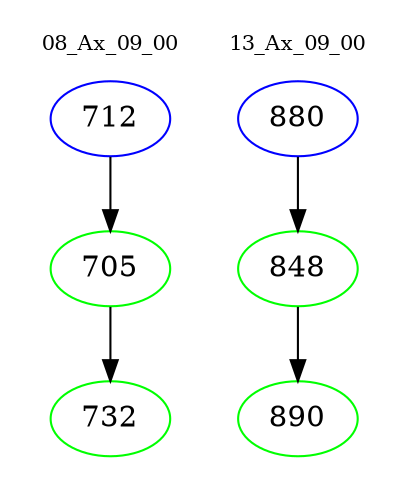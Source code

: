 digraph{
subgraph cluster_0 {
color = white
label = "08_Ax_09_00";
fontsize=10;
T0_712 [label="712", color="blue"]
T0_712 -> T0_705 [color="black"]
T0_705 [label="705", color="green"]
T0_705 -> T0_732 [color="black"]
T0_732 [label="732", color="green"]
}
subgraph cluster_1 {
color = white
label = "13_Ax_09_00";
fontsize=10;
T1_880 [label="880", color="blue"]
T1_880 -> T1_848 [color="black"]
T1_848 [label="848", color="green"]
T1_848 -> T1_890 [color="black"]
T1_890 [label="890", color="green"]
}
}

